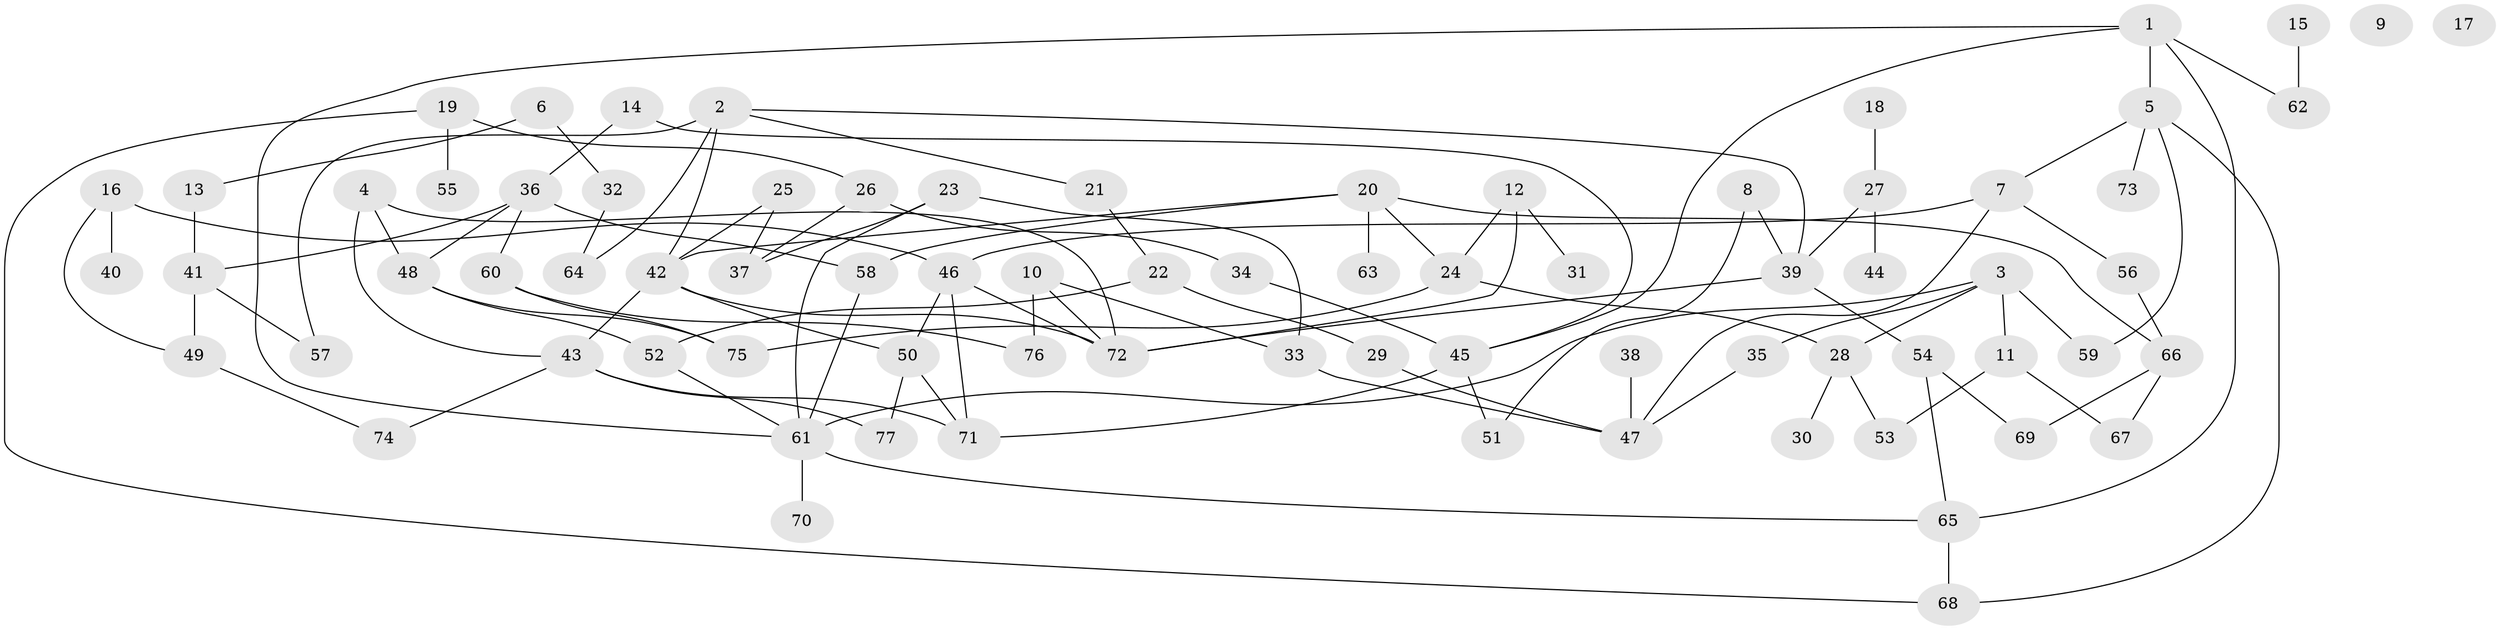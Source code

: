 // coarse degree distribution, {4: 0.13157894736842105, 0: 0.05263157894736842, 1: 0.23684210526315788, 5: 0.21052631578947367, 2: 0.18421052631578946, 8: 0.02631578947368421, 7: 0.02631578947368421, 3: 0.05263157894736842, 6: 0.07894736842105263}
// Generated by graph-tools (version 1.1) at 2025/43/03/04/25 21:43:40]
// undirected, 77 vertices, 111 edges
graph export_dot {
graph [start="1"]
  node [color=gray90,style=filled];
  1;
  2;
  3;
  4;
  5;
  6;
  7;
  8;
  9;
  10;
  11;
  12;
  13;
  14;
  15;
  16;
  17;
  18;
  19;
  20;
  21;
  22;
  23;
  24;
  25;
  26;
  27;
  28;
  29;
  30;
  31;
  32;
  33;
  34;
  35;
  36;
  37;
  38;
  39;
  40;
  41;
  42;
  43;
  44;
  45;
  46;
  47;
  48;
  49;
  50;
  51;
  52;
  53;
  54;
  55;
  56;
  57;
  58;
  59;
  60;
  61;
  62;
  63;
  64;
  65;
  66;
  67;
  68;
  69;
  70;
  71;
  72;
  73;
  74;
  75;
  76;
  77;
  1 -- 5;
  1 -- 45;
  1 -- 61;
  1 -- 62;
  1 -- 65;
  2 -- 21;
  2 -- 39;
  2 -- 42;
  2 -- 57;
  2 -- 64;
  3 -- 11;
  3 -- 28;
  3 -- 35;
  3 -- 59;
  3 -- 61;
  4 -- 43;
  4 -- 48;
  4 -- 72;
  5 -- 7;
  5 -- 59;
  5 -- 68;
  5 -- 73;
  6 -- 13;
  6 -- 32;
  7 -- 46;
  7 -- 47;
  7 -- 56;
  8 -- 39;
  8 -- 51;
  10 -- 33;
  10 -- 72;
  10 -- 76;
  11 -- 53;
  11 -- 67;
  12 -- 24;
  12 -- 31;
  12 -- 72;
  13 -- 41;
  14 -- 36;
  14 -- 45;
  15 -- 62;
  16 -- 40;
  16 -- 46;
  16 -- 49;
  18 -- 27;
  19 -- 26;
  19 -- 55;
  19 -- 68;
  20 -- 24;
  20 -- 42;
  20 -- 58;
  20 -- 63;
  20 -- 66;
  21 -- 22;
  22 -- 29;
  22 -- 52;
  23 -- 33;
  23 -- 37;
  23 -- 61;
  24 -- 28;
  24 -- 75;
  25 -- 37;
  25 -- 42;
  26 -- 34;
  26 -- 37;
  27 -- 39;
  27 -- 44;
  28 -- 30;
  28 -- 53;
  29 -- 47;
  32 -- 64;
  33 -- 47;
  34 -- 45;
  35 -- 47;
  36 -- 41;
  36 -- 48;
  36 -- 58;
  36 -- 60;
  38 -- 47;
  39 -- 54;
  39 -- 72;
  41 -- 49;
  41 -- 57;
  42 -- 43;
  42 -- 50;
  42 -- 72;
  43 -- 71;
  43 -- 74;
  43 -- 77;
  45 -- 51;
  45 -- 71;
  46 -- 50;
  46 -- 71;
  46 -- 72;
  48 -- 52;
  48 -- 75;
  49 -- 74;
  50 -- 71;
  50 -- 77;
  52 -- 61;
  54 -- 65;
  54 -- 69;
  56 -- 66;
  58 -- 61;
  60 -- 75;
  60 -- 76;
  61 -- 65;
  61 -- 70;
  65 -- 68;
  66 -- 67;
  66 -- 69;
}
